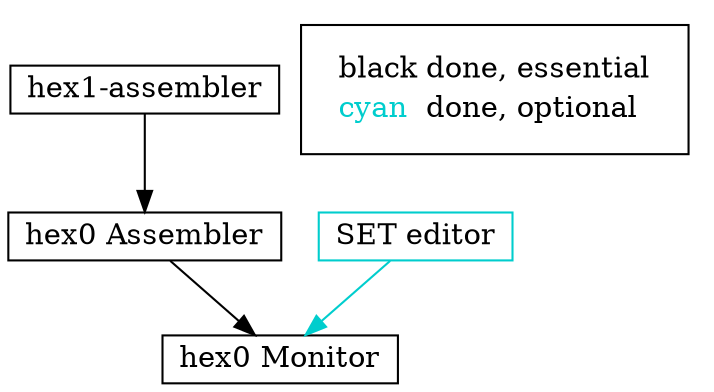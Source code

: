 digraph  {
  node[shape=box,width=1,height=0.25];
  edge [height=0.25];

  "hex0-monitor" [label = "hex0 Monitor", color = black, shape = box];
  "hex0-assembler" [label = "hex0 Assembler", color = black, shape = box];
  "SET" [label = "SET editor", color = cyan3, shape = box];
  # "hex1-assembler" [label = "hex1 Assembler", color = black, shape = box];
  # "hex2-assembler" [label = "hex2 Assembler", color = black, shape = box];
  # "M1-Macro" [label = "M1 Macro assembler", color = black, shape = box];
  # "cat" [label = "cat", color = cyan3, shape = box];
  # "Slow_Lisp" [label = "Slow Lisp", color = green3, shape = box];
  # "Stage0-FORTH" [label = "Stage0 FORTH", color = green3, shape = box];
  # "cc_x86" [label = "cc_x86", color = black, shape = box];
  # "M2-Planet" [label = "M2-PLanet", color = black, shape = box];
  # "M2-Moon" [label = "M2-Moon", color = red1, shape = box];
  # "mescc-tools-seed" [label = "mescc-tools-seed", color = black, shape = box];
  # "?" [label = "?", color = red1, shape = box];
  # "bootstrap-binaries" [label = "bootstrap-binaries", color=red1, shape = box];
  # "mescc-tools" [label = "mescc-tools", color = black, shape = box];
  # "Mes C Lib.M2" [label = "Mes C Lib.M2", color = red1, shape = box];
  # "mes.M2" [label = "mes.M2", color = red1, shape = box];
  # "mescc" [label = "mescc", color = black, shape = box];
  # "Mes C Lib +tcc" [label = "Mes C Lib +tcc", color = black, shape = box];
  # "tcc" [label = "tcc", color = black, shape = box];
  # "Mes C Lib +GNU" [label = "Mes C Lib +GNU", color = black, shape = box];
  # "gcc-core 2.95.3" [label = "gcc-core 2.95.3", color = black, shape = box];
  # "glibc 2.2.5" [label = "glibc 2.2.5", color = black, shape = box];
  # "gcc 2.95.3" [label = "gcc 2.95.3", color = black, shape = box];
  # "glibc 2.16" [label = "glibc 2.16", color = black, shape = box];
  # "gcc 4.7.4" [label = "gcc 4.7.4", color = black, shape = box];

  "SET" -> "hex0-monitor" [color = cyan3];
  "hex0-assembler" -> "hex0-monitor" [color = black];
  "hex1-assembler" -> "hex0-assembler" [color = black];
  # "hex2-assembler" -> "hex1-assembler" [color = black];
  # "M1-Macro" -> "hex2-assembler" [color = black];
  # "cat" -> "M1-Macro" [color = cyan3];
  # "Slow_Lisp" -> "M1-Macro" [color = green3];
  # "Stage0-FORTH" -> "M1-Macro" [color = green3];
  # "cc_x86" -> "M1-Macro" [color = black];
  # "M2-Planet" -> "cc_x86" [color = black];
  # "M2-Moon" -> "M1-Macro" [color = red1];

  # "mescc-tools-seed" -> "cc_x86" [color = black];
  # "mescc-tools" -> "mescc-tools-seed" [color = black];
  # "mescc-tools" -> "M2-Planet" [color = black];

  # "Mes C Lib.M2" -> "mescc-tools" [color = red1];
  # "Mes C Lib.M2" -> "M2-Planet" [color = red1];

  # "mes.M2" -> "mescc-tools" [color = red1];
  # "mes.M2" -> "Mes C Lib.M2" [color = red1];
  # "mes.M2" -> "M2-Planet" [color = red1];
  # "mescc" -> "mes.M2" [color = black];

  # "Mes C Lib +tcc" -> "mes.M2" [color = red1];

  # "tcc" -> "Mes C Lib +tcc" [color = black];
  # "tcc" -> "bootstrap-binaries" [color = black];
  # "tcc" -> "mescc" [color = black];

  # "gcc-core 2.95.3" -> "Mes C Lib +GNU " [color = black];
  # "gcc-core 2.95.3" -> "bootstrap-binaries" [color = black];
  # "gcc-core 2.95.3" -> "tcc" [color = black];

  # "make" -> "Mes C Lib +GNU" [color = black];
  # "make" -> "tcc" [color = black];
  # "make" -> "bootstrap-binaries" [color = black];

  # "glibc 2.2.5" -> "gcc-core 2.95.3" [color = black];
  # "glibc 2.2.5" -> "binutils" [color = black];
  # "glibc 2.2.5" -> "Mes C Lib +GNU" [color = black];
  # "glibc 2.2.5" -> "make" [color = black];
  # "glibc 2.2.5" -> "bootstrap-binaries" [color = black];

  # "gcc 2.95.3" -> "gcc-core 2.95.3" [color = black];
  # "gcc 2.95.3" -> "binutils" [color = black];
  # "gcc 2.95.3" -> "glibc 2.2.5" [color = black];
  # "gcc 2.95.3" -> "make" [color = black];
  # "gcc 2.95.3" -> "bootstrap-binaries" [color = black];

  # "glibc 2.16" -> "glibc 2.2.5" [color = black];
  # "glibc 2.16" -> "binutils" [color = black];
  # "glibc 2.16" -> "gcc 2.95.3" [color = black];
  # "glibc 2.16" -> "make" [color = black];
  # "glibc 2.16" -> "bootstrap-binaries" [color = black];

  # "gcc 4.7.4" -> "glibc 2.16" [color = black];
  # "gcc 4.7.4" -> "binutils" [color = black];
  # "gcc 4.7.4" -> "gcc 2.95.3" [color = black];
  # "gcc 4.7.4" -> "make" [color = black];
  # "gcc 4.7.4" -> "bootstrap-binaries" [color = black];

  node [shape=plaintext]
  subgraph cluster_01 {
    key [label=<<table border="0" cellpadding="2" cellspacing="0" cellborder="0">
      <tr><td align="left"><font color="black">black</font></td><td align="left">done, essential</td></tr>
      <tr><td align="left"><font color="cyan3">cyan</font></td><td align="left">done, optional</td></tr>
<!--
      <tr><td align="left"><font color="green3">green</font></td><td align="left">done, undecided</td></tr>
      <tr><td align="left"><font color="red1">red</font></td><td align="left">in progress, essential</td></tr>
      <tr><td align="left"><font color="orange">orange</font></td><td align="left">in progress, undecided</td></tr>
!-->
      </table>>]
  }
}
